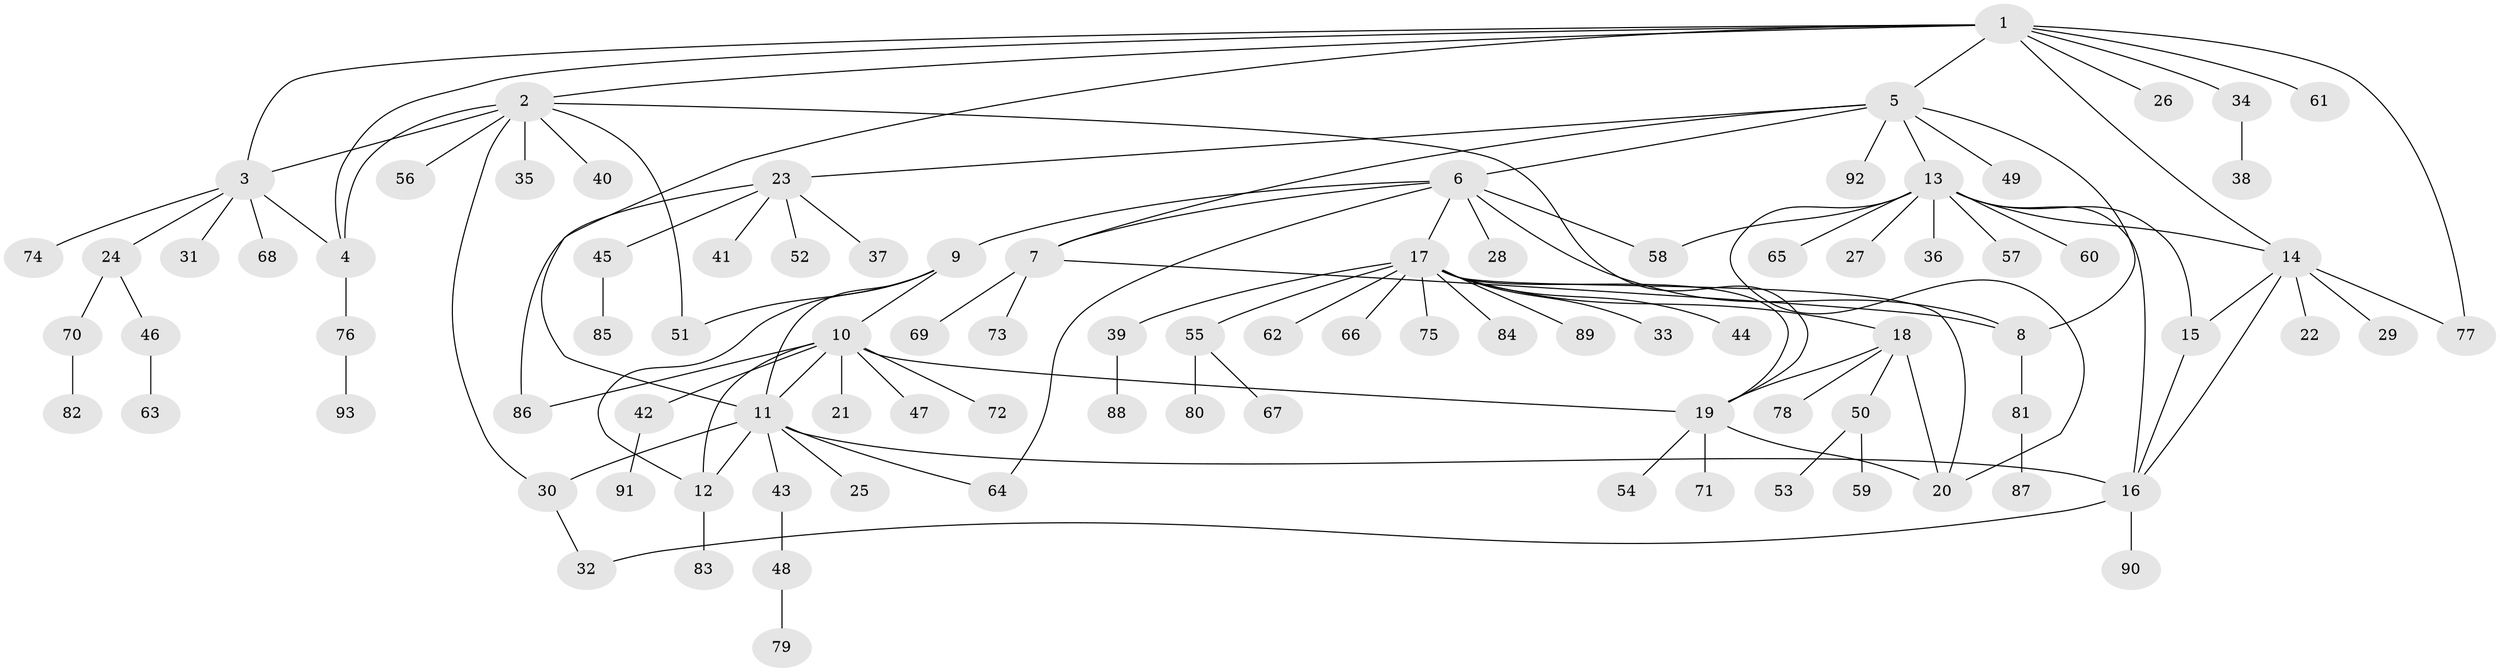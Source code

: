 // coarse degree distribution, {12: 0.05454545454545454, 6: 0.01818181818181818, 10: 0.01818181818181818, 4: 0.05454545454545454, 3: 0.01818181818181818, 1: 0.7636363636363637, 2: 0.05454545454545454, 11: 0.01818181818181818}
// Generated by graph-tools (version 1.1) at 2025/57/03/04/25 21:57:42]
// undirected, 93 vertices, 120 edges
graph export_dot {
graph [start="1"]
  node [color=gray90,style=filled];
  1;
  2;
  3;
  4;
  5;
  6;
  7;
  8;
  9;
  10;
  11;
  12;
  13;
  14;
  15;
  16;
  17;
  18;
  19;
  20;
  21;
  22;
  23;
  24;
  25;
  26;
  27;
  28;
  29;
  30;
  31;
  32;
  33;
  34;
  35;
  36;
  37;
  38;
  39;
  40;
  41;
  42;
  43;
  44;
  45;
  46;
  47;
  48;
  49;
  50;
  51;
  52;
  53;
  54;
  55;
  56;
  57;
  58;
  59;
  60;
  61;
  62;
  63;
  64;
  65;
  66;
  67;
  68;
  69;
  70;
  71;
  72;
  73;
  74;
  75;
  76;
  77;
  78;
  79;
  80;
  81;
  82;
  83;
  84;
  85;
  86;
  87;
  88;
  89;
  90;
  91;
  92;
  93;
  1 -- 2;
  1 -- 3;
  1 -- 4;
  1 -- 5;
  1 -- 11;
  1 -- 14;
  1 -- 26;
  1 -- 34;
  1 -- 61;
  1 -- 77;
  2 -- 3;
  2 -- 4;
  2 -- 19;
  2 -- 30;
  2 -- 35;
  2 -- 40;
  2 -- 51;
  2 -- 56;
  3 -- 4;
  3 -- 24;
  3 -- 31;
  3 -- 68;
  3 -- 74;
  4 -- 76;
  5 -- 6;
  5 -- 7;
  5 -- 8;
  5 -- 13;
  5 -- 23;
  5 -- 49;
  5 -- 92;
  6 -- 7;
  6 -- 8;
  6 -- 9;
  6 -- 17;
  6 -- 28;
  6 -- 58;
  6 -- 64;
  7 -- 8;
  7 -- 69;
  7 -- 73;
  8 -- 81;
  9 -- 10;
  9 -- 11;
  9 -- 12;
  9 -- 51;
  10 -- 11;
  10 -- 12;
  10 -- 19;
  10 -- 21;
  10 -- 42;
  10 -- 47;
  10 -- 72;
  10 -- 86;
  11 -- 12;
  11 -- 16;
  11 -- 25;
  11 -- 30;
  11 -- 43;
  11 -- 64;
  12 -- 83;
  13 -- 14;
  13 -- 15;
  13 -- 16;
  13 -- 20;
  13 -- 27;
  13 -- 36;
  13 -- 57;
  13 -- 58;
  13 -- 60;
  13 -- 65;
  14 -- 15;
  14 -- 16;
  14 -- 22;
  14 -- 29;
  14 -- 77;
  15 -- 16;
  16 -- 32;
  16 -- 90;
  17 -- 18;
  17 -- 19;
  17 -- 20;
  17 -- 33;
  17 -- 39;
  17 -- 44;
  17 -- 55;
  17 -- 62;
  17 -- 66;
  17 -- 75;
  17 -- 84;
  17 -- 89;
  18 -- 19;
  18 -- 20;
  18 -- 50;
  18 -- 78;
  19 -- 20;
  19 -- 54;
  19 -- 71;
  23 -- 37;
  23 -- 41;
  23 -- 45;
  23 -- 52;
  23 -- 86;
  24 -- 46;
  24 -- 70;
  30 -- 32;
  34 -- 38;
  39 -- 88;
  42 -- 91;
  43 -- 48;
  45 -- 85;
  46 -- 63;
  48 -- 79;
  50 -- 53;
  50 -- 59;
  55 -- 67;
  55 -- 80;
  70 -- 82;
  76 -- 93;
  81 -- 87;
}

